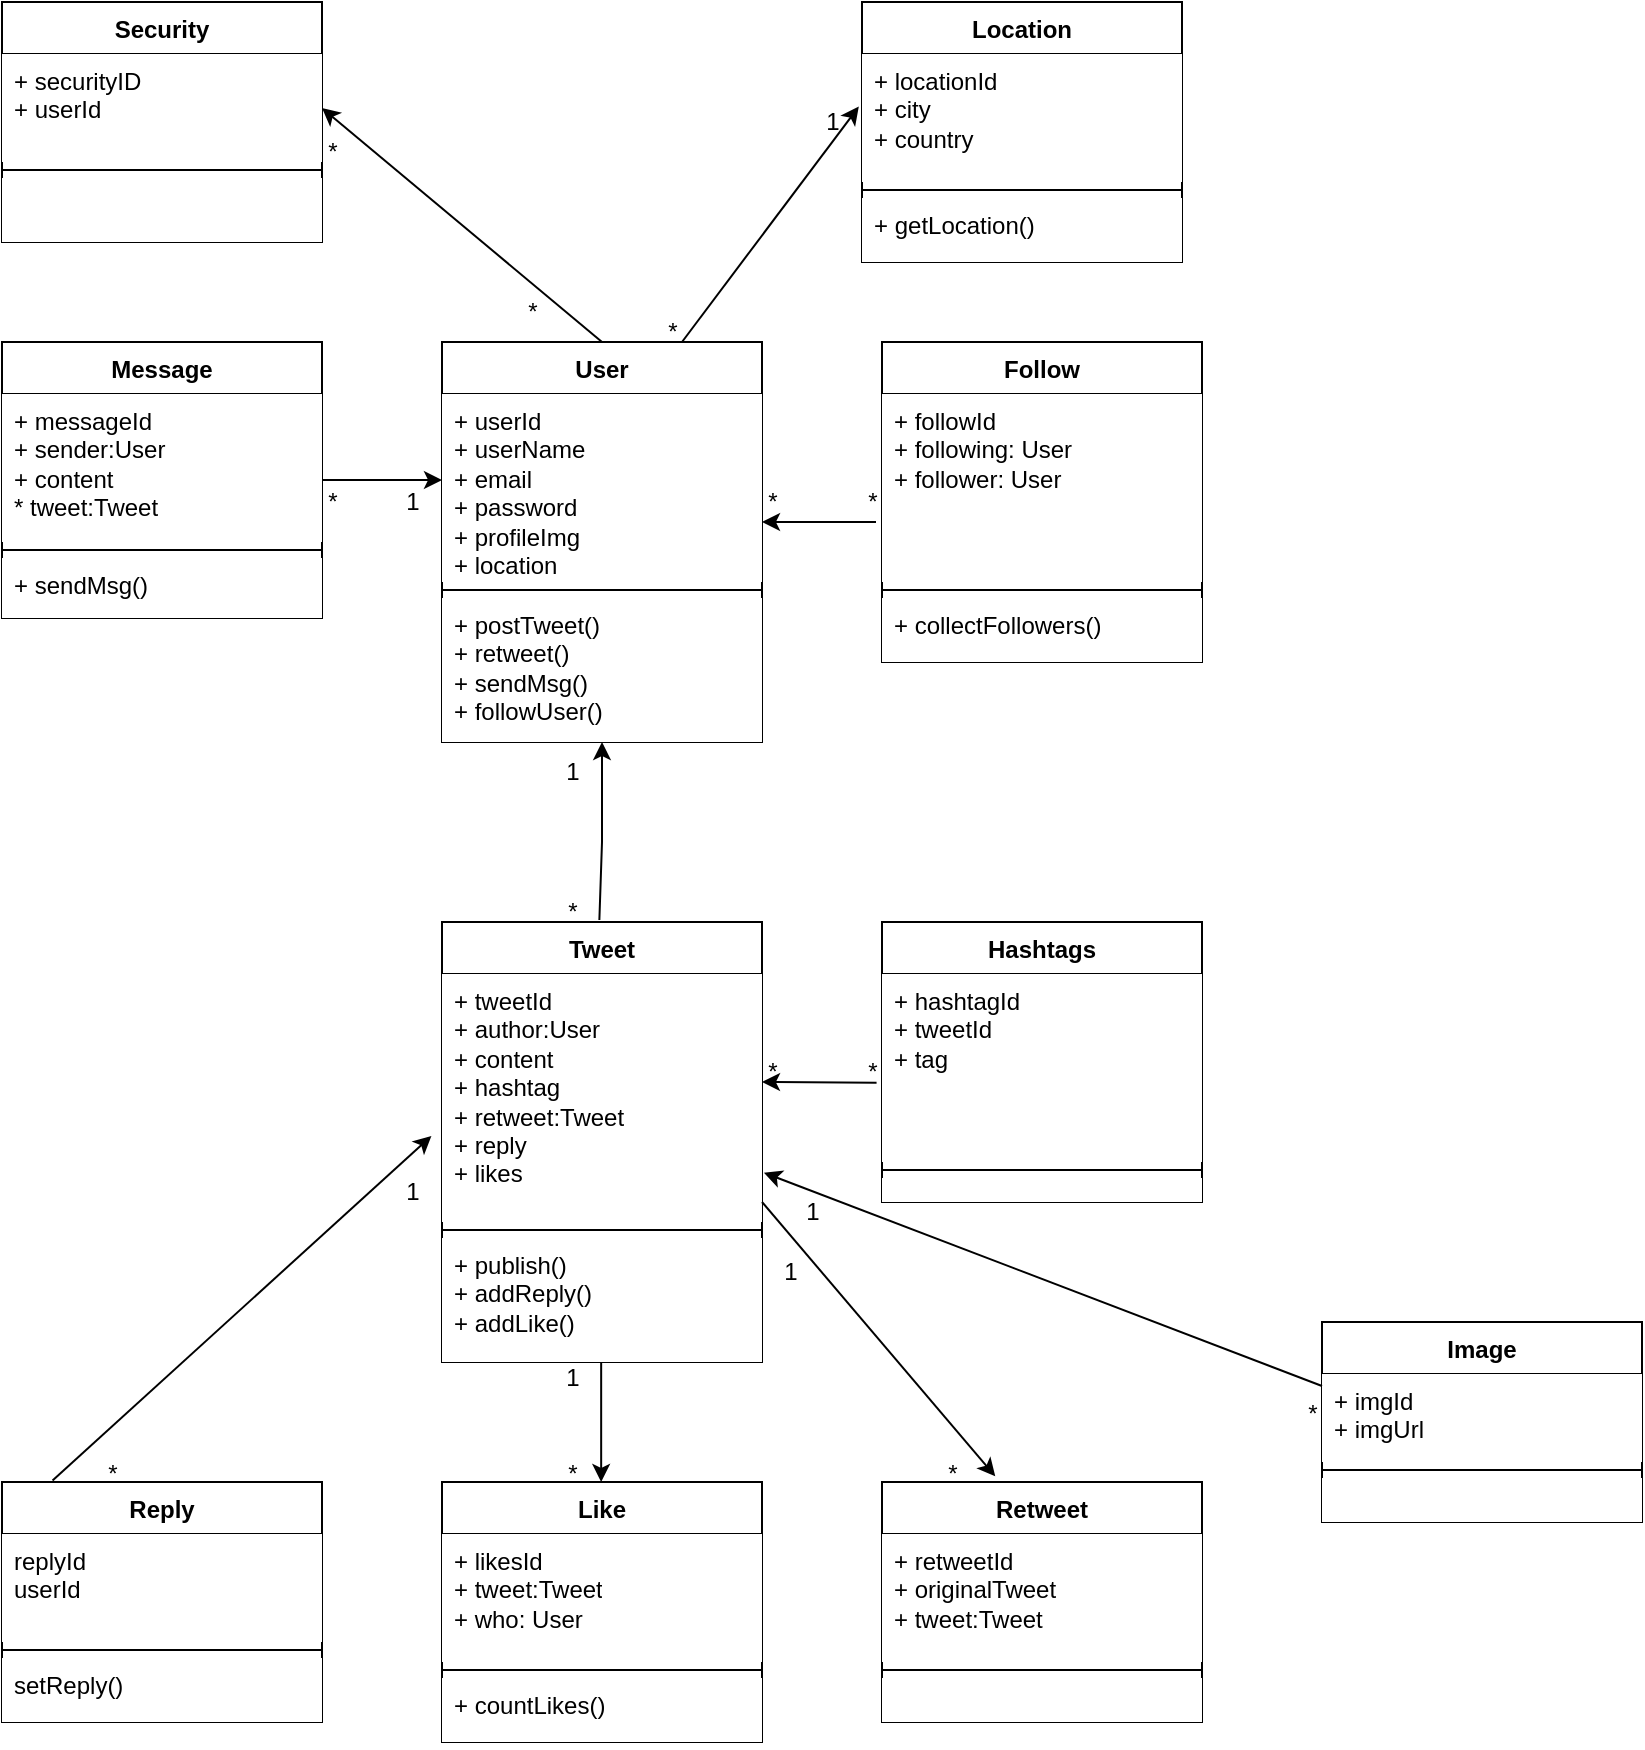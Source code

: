 <mxfile version="21.6.9" type="device">
  <diagram name="Página-1" id="CpNezzXf-jyYTXZbQE9s">
    <mxGraphModel dx="875" dy="1279" grid="1" gridSize="10" guides="1" tooltips="1" connect="1" arrows="1" fold="1" page="1" pageScale="1" pageWidth="1169" pageHeight="827" math="0" shadow="0">
      <root>
        <mxCell id="0" />
        <mxCell id="1" parent="0" />
        <mxCell id="sm-NSPqUbfoMKmUcOOud-12" value="&lt;font style=&quot;vertical-align: inherit;&quot;&gt;&lt;font style=&quot;vertical-align: inherit;&quot;&gt;User&lt;/font&gt;&lt;/font&gt;" style="swimlane;fontStyle=1;align=center;verticalAlign=top;childLayout=stackLayout;horizontal=1;startSize=26;horizontalStack=0;resizeParent=1;resizeParentMax=0;resizeLast=0;collapsible=1;marginBottom=0;whiteSpace=wrap;html=1;" vertex="1" parent="1">
          <mxGeometry x="240" y="-130" width="160" height="200" as="geometry" />
        </mxCell>
        <mxCell id="sm-NSPqUbfoMKmUcOOud-13" value="&lt;font style=&quot;vertical-align: inherit;&quot;&gt;&lt;font style=&quot;vertical-align: inherit;&quot;&gt;&lt;font style=&quot;vertical-align: inherit;&quot;&gt;&lt;font style=&quot;vertical-align: inherit;&quot;&gt;&lt;font style=&quot;vertical-align: inherit;&quot;&gt;&lt;font style=&quot;vertical-align: inherit;&quot;&gt;+ userId&lt;br&gt;+ userName&lt;br&gt;+ email&lt;br&gt;+ password&lt;br&gt;+ profileImg&lt;br&gt;+ location&lt;br&gt;&lt;/font&gt;&lt;/font&gt;&lt;/font&gt;&lt;/font&gt;&lt;/font&gt;&lt;/font&gt;" style="text;strokeColor=none;fillColor=#FFFFFF;align=left;verticalAlign=top;spacingLeft=4;spacingRight=4;overflow=hidden;rotatable=0;points=[[0,0.5],[1,0.5]];portConstraint=eastwest;whiteSpace=wrap;html=1;" vertex="1" parent="sm-NSPqUbfoMKmUcOOud-12">
          <mxGeometry y="26" width="160" height="94" as="geometry" />
        </mxCell>
        <mxCell id="sm-NSPqUbfoMKmUcOOud-14" value="" style="line;strokeWidth=1;fillColor=none;align=left;verticalAlign=middle;spacingTop=-1;spacingLeft=3;spacingRight=3;rotatable=0;labelPosition=right;points=[];portConstraint=eastwest;strokeColor=inherit;" vertex="1" parent="sm-NSPqUbfoMKmUcOOud-12">
          <mxGeometry y="120" width="160" height="8" as="geometry" />
        </mxCell>
        <mxCell id="sm-NSPqUbfoMKmUcOOud-15" value="&lt;font style=&quot;vertical-align: inherit;&quot;&gt;&lt;font style=&quot;vertical-align: inherit;&quot;&gt;+ postTweet()&lt;br&gt;+ retweet()&lt;br&gt;+ sendMsg()&lt;br&gt;+ followUser()&lt;br&gt;&lt;br&gt;&lt;/font&gt;&lt;/font&gt;" style="text;strokeColor=none;fillColor=#FFFFFF;align=left;verticalAlign=top;spacingLeft=4;spacingRight=4;overflow=hidden;rotatable=0;points=[[0,0.5],[1,0.5]];portConstraint=eastwest;whiteSpace=wrap;html=1;" vertex="1" parent="sm-NSPqUbfoMKmUcOOud-12">
          <mxGeometry y="128" width="160" height="72" as="geometry" />
        </mxCell>
        <mxCell id="sm-NSPqUbfoMKmUcOOud-17" value="&lt;font style=&quot;vertical-align: inherit;&quot;&gt;&lt;font style=&quot;vertical-align: inherit;&quot;&gt;Tweet&lt;/font&gt;&lt;/font&gt;" style="swimlane;fontStyle=1;align=center;verticalAlign=top;childLayout=stackLayout;horizontal=1;startSize=26;horizontalStack=0;resizeParent=1;resizeParentMax=0;resizeLast=0;collapsible=1;marginBottom=0;whiteSpace=wrap;html=1;" vertex="1" parent="1">
          <mxGeometry x="240" y="160" width="160" height="220" as="geometry" />
        </mxCell>
        <mxCell id="sm-NSPqUbfoMKmUcOOud-18" value="&lt;font style=&quot;vertical-align: inherit;&quot;&gt;&lt;font style=&quot;vertical-align: inherit;&quot;&gt;&lt;font style=&quot;vertical-align: inherit;&quot;&gt;&lt;font style=&quot;vertical-align: inherit;&quot;&gt;&lt;font style=&quot;vertical-align: inherit;&quot;&gt;&lt;font style=&quot;vertical-align: inherit;&quot;&gt;+ tweetId&lt;br&gt;+ author:User&lt;br&gt;+&amp;nbsp;content&lt;br&gt;+&amp;nbsp;hashtag&lt;br&gt;+&amp;nbsp;retweet:Tweet&lt;br&gt;+&amp;nbsp;reply&lt;br&gt;+&amp;nbsp;likes&lt;br&gt;&lt;/font&gt;&lt;/font&gt;&lt;/font&gt;&lt;/font&gt;&lt;/font&gt;&lt;/font&gt;" style="text;strokeColor=none;fillColor=#FFFFFF;align=left;verticalAlign=top;spacingLeft=4;spacingRight=4;overflow=hidden;rotatable=0;points=[[0,0.5],[1,0.5]];portConstraint=eastwest;whiteSpace=wrap;html=1;" vertex="1" parent="sm-NSPqUbfoMKmUcOOud-17">
          <mxGeometry y="26" width="160" height="124" as="geometry" />
        </mxCell>
        <mxCell id="sm-NSPqUbfoMKmUcOOud-19" value="" style="line;strokeWidth=1;fillColor=#FFFFFF;align=left;verticalAlign=middle;spacingTop=-1;spacingLeft=3;spacingRight=3;rotatable=0;labelPosition=right;points=[];portConstraint=eastwest;strokeColor=inherit;" vertex="1" parent="sm-NSPqUbfoMKmUcOOud-17">
          <mxGeometry y="150" width="160" height="8" as="geometry" />
        </mxCell>
        <mxCell id="sm-NSPqUbfoMKmUcOOud-20" value="&lt;font style=&quot;vertical-align: inherit;&quot;&gt;&lt;font style=&quot;vertical-align: inherit;&quot;&gt;+ publish()&amp;nbsp;&lt;br&gt;+&amp;nbsp;addReply()&lt;br&gt;+&amp;nbsp;addLike()&lt;br&gt;&lt;br&gt;&lt;/font&gt;&lt;/font&gt;" style="text;strokeColor=none;fillColor=#FFFFFF;align=left;verticalAlign=top;spacingLeft=4;spacingRight=4;overflow=hidden;rotatable=0;points=[[0,0.5],[1,0.5]];portConstraint=eastwest;whiteSpace=wrap;html=1;" vertex="1" parent="sm-NSPqUbfoMKmUcOOud-17">
          <mxGeometry y="158" width="160" height="62" as="geometry" />
        </mxCell>
        <mxCell id="sm-NSPqUbfoMKmUcOOud-21" value="&lt;font style=&quot;vertical-align: inherit;&quot;&gt;&lt;font style=&quot;vertical-align: inherit;&quot;&gt;Retweet&lt;/font&gt;&lt;/font&gt;" style="swimlane;fontStyle=1;align=center;verticalAlign=top;childLayout=stackLayout;horizontal=1;startSize=26;horizontalStack=0;resizeParent=1;resizeParentMax=0;resizeLast=0;collapsible=1;marginBottom=0;whiteSpace=wrap;html=1;" vertex="1" parent="1">
          <mxGeometry x="460" y="440" width="160" height="120" as="geometry" />
        </mxCell>
        <mxCell id="sm-NSPqUbfoMKmUcOOud-22" value="&lt;font style=&quot;vertical-align: inherit;&quot;&gt;&lt;font style=&quot;vertical-align: inherit;&quot;&gt;&lt;font style=&quot;vertical-align: inherit;&quot;&gt;&lt;font style=&quot;vertical-align: inherit;&quot;&gt;&lt;font style=&quot;vertical-align: inherit;&quot;&gt;&lt;font style=&quot;vertical-align: inherit;&quot;&gt;+ retweetId&lt;br&gt;+ originalTweet&lt;br&gt;+ tweet:Tweet&lt;br&gt;&lt;/font&gt;&lt;/font&gt;&lt;/font&gt;&lt;/font&gt;&lt;/font&gt;&lt;/font&gt;" style="text;strokeColor=none;fillColor=#FFFFFF;align=left;verticalAlign=top;spacingLeft=4;spacingRight=4;overflow=hidden;rotatable=0;points=[[0,0.5],[1,0.5]];portConstraint=eastwest;whiteSpace=wrap;html=1;" vertex="1" parent="sm-NSPqUbfoMKmUcOOud-21">
          <mxGeometry y="26" width="160" height="64" as="geometry" />
        </mxCell>
        <mxCell id="sm-NSPqUbfoMKmUcOOud-23" value="" style="line;strokeWidth=1;fillColor=none;align=left;verticalAlign=middle;spacingTop=-1;spacingLeft=3;spacingRight=3;rotatable=0;labelPosition=right;points=[];portConstraint=eastwest;strokeColor=inherit;" vertex="1" parent="sm-NSPqUbfoMKmUcOOud-21">
          <mxGeometry y="90" width="160" height="8" as="geometry" />
        </mxCell>
        <mxCell id="sm-NSPqUbfoMKmUcOOud-24" value="&lt;font style=&quot;vertical-align: inherit;&quot;&gt;&lt;font style=&quot;vertical-align: inherit;&quot;&gt;&lt;br&gt;&lt;/font&gt;&lt;/font&gt;" style="text;strokeColor=none;fillColor=#FFFFFF;align=left;verticalAlign=top;spacingLeft=4;spacingRight=4;overflow=hidden;rotatable=0;points=[[0,0.5],[1,0.5]];portConstraint=eastwest;whiteSpace=wrap;html=1;" vertex="1" parent="sm-NSPqUbfoMKmUcOOud-21">
          <mxGeometry y="98" width="160" height="22" as="geometry" />
        </mxCell>
        <mxCell id="sm-NSPqUbfoMKmUcOOud-34" value="Security" style="swimlane;fontStyle=1;align=center;verticalAlign=top;childLayout=stackLayout;horizontal=1;startSize=26;horizontalStack=0;resizeParent=1;resizeParentMax=0;resizeLast=0;collapsible=1;marginBottom=0;whiteSpace=wrap;html=1;" vertex="1" parent="1">
          <mxGeometry x="20" y="-300" width="160" height="120" as="geometry" />
        </mxCell>
        <mxCell id="sm-NSPqUbfoMKmUcOOud-35" value="&lt;font style=&quot;vertical-align: inherit;&quot;&gt;&lt;font style=&quot;vertical-align: inherit;&quot;&gt;&lt;font style=&quot;vertical-align: inherit;&quot;&gt;&lt;font style=&quot;vertical-align: inherit;&quot;&gt;&lt;font style=&quot;vertical-align: inherit;&quot;&gt;&lt;font style=&quot;vertical-align: inherit;&quot;&gt;+ securityID&lt;br&gt;+ userId&lt;br&gt;&lt;br&gt;&lt;/font&gt;&lt;/font&gt;&lt;/font&gt;&lt;/font&gt;&lt;/font&gt;&lt;/font&gt;" style="text;strokeColor=none;fillColor=#FFFFFF;align=left;verticalAlign=top;spacingLeft=4;spacingRight=4;overflow=hidden;rotatable=0;points=[[0,0.5],[1,0.5]];portConstraint=eastwest;whiteSpace=wrap;html=1;" vertex="1" parent="sm-NSPqUbfoMKmUcOOud-34">
          <mxGeometry y="26" width="160" height="54" as="geometry" />
        </mxCell>
        <mxCell id="sm-NSPqUbfoMKmUcOOud-36" value="" style="line;strokeWidth=1;fillColor=none;align=left;verticalAlign=middle;spacingTop=-1;spacingLeft=3;spacingRight=3;rotatable=0;labelPosition=right;points=[];portConstraint=eastwest;strokeColor=inherit;" vertex="1" parent="sm-NSPqUbfoMKmUcOOud-34">
          <mxGeometry y="80" width="160" height="8" as="geometry" />
        </mxCell>
        <mxCell id="sm-NSPqUbfoMKmUcOOud-37" value="&lt;font style=&quot;vertical-align: inherit;&quot;&gt;&lt;font style=&quot;vertical-align: inherit;&quot;&gt;&lt;br&gt;&lt;/font&gt;&lt;/font&gt;" style="text;strokeColor=none;fillColor=#FFFFFF;align=left;verticalAlign=top;spacingLeft=4;spacingRight=4;overflow=hidden;rotatable=0;points=[[0,0.5],[1,0.5]];portConstraint=eastwest;whiteSpace=wrap;html=1;" vertex="1" parent="sm-NSPqUbfoMKmUcOOud-34">
          <mxGeometry y="88" width="160" height="32" as="geometry" />
        </mxCell>
        <mxCell id="sm-NSPqUbfoMKmUcOOud-38" value="Message" style="swimlane;fontStyle=1;align=center;verticalAlign=top;childLayout=stackLayout;horizontal=1;startSize=26;horizontalStack=0;resizeParent=1;resizeParentMax=0;resizeLast=0;collapsible=1;marginBottom=0;whiteSpace=wrap;html=1;" vertex="1" parent="1">
          <mxGeometry x="20" y="-130" width="160" height="138" as="geometry" />
        </mxCell>
        <mxCell id="sm-NSPqUbfoMKmUcOOud-39" value="&lt;font style=&quot;vertical-align: inherit;&quot;&gt;&lt;font style=&quot;vertical-align: inherit;&quot;&gt;&lt;font style=&quot;vertical-align: inherit;&quot;&gt;&lt;font style=&quot;vertical-align: inherit;&quot;&gt;&lt;font style=&quot;vertical-align: inherit;&quot;&gt;&lt;font style=&quot;vertical-align: inherit;&quot;&gt;+ messageId&lt;br&gt;+ sender:User&lt;br&gt;+ content&lt;br&gt;* tweet:Tweet&lt;br&gt;&lt;/font&gt;&lt;/font&gt;&lt;/font&gt;&lt;/font&gt;&lt;/font&gt;&lt;/font&gt;" style="text;strokeColor=none;fillColor=#FFFFFF;align=left;verticalAlign=top;spacingLeft=4;spacingRight=4;overflow=hidden;rotatable=0;points=[[0,0.5],[1,0.5]];portConstraint=eastwest;whiteSpace=wrap;html=1;" vertex="1" parent="sm-NSPqUbfoMKmUcOOud-38">
          <mxGeometry y="26" width="160" height="74" as="geometry" />
        </mxCell>
        <mxCell id="sm-NSPqUbfoMKmUcOOud-40" value="" style="line;strokeWidth=1;fillColor=none;align=left;verticalAlign=middle;spacingTop=-1;spacingLeft=3;spacingRight=3;rotatable=0;labelPosition=right;points=[];portConstraint=eastwest;strokeColor=inherit;" vertex="1" parent="sm-NSPqUbfoMKmUcOOud-38">
          <mxGeometry y="100" width="160" height="8" as="geometry" />
        </mxCell>
        <mxCell id="sm-NSPqUbfoMKmUcOOud-41" value="&lt;font style=&quot;vertical-align: inherit;&quot;&gt;&lt;font style=&quot;vertical-align: inherit;&quot;&gt;+ sendMsg()&lt;br&gt;&lt;/font&gt;&lt;/font&gt;" style="text;strokeColor=none;fillColor=#FFFFFF;align=left;verticalAlign=top;spacingLeft=4;spacingRight=4;overflow=hidden;rotatable=0;points=[[0,0.5],[1,0.5]];portConstraint=eastwest;whiteSpace=wrap;html=1;" vertex="1" parent="sm-NSPqUbfoMKmUcOOud-38">
          <mxGeometry y="108" width="160" height="30" as="geometry" />
        </mxCell>
        <mxCell id="sm-NSPqUbfoMKmUcOOud-42" value="Hashtags" style="swimlane;fontStyle=1;align=center;verticalAlign=top;childLayout=stackLayout;horizontal=1;startSize=26;horizontalStack=0;resizeParent=1;resizeParentMax=0;resizeLast=0;collapsible=1;marginBottom=0;whiteSpace=wrap;html=1;" vertex="1" parent="1">
          <mxGeometry x="460" y="160" width="160" height="140" as="geometry" />
        </mxCell>
        <mxCell id="sm-NSPqUbfoMKmUcOOud-43" value="&lt;font style=&quot;vertical-align: inherit;&quot;&gt;&lt;font style=&quot;vertical-align: inherit;&quot;&gt;&lt;font style=&quot;vertical-align: inherit;&quot;&gt;&lt;font style=&quot;vertical-align: inherit;&quot;&gt;&lt;font style=&quot;vertical-align: inherit;&quot;&gt;&lt;font style=&quot;vertical-align: inherit;&quot;&gt;+ hashtagId&lt;br&gt;+ tweetId&lt;br&gt;+ tag&amp;nbsp;&lt;br&gt;&lt;/font&gt;&lt;/font&gt;&lt;/font&gt;&lt;/font&gt;&lt;/font&gt;&lt;/font&gt;" style="text;strokeColor=none;fillColor=#FFFFFF;align=left;verticalAlign=top;spacingLeft=4;spacingRight=4;overflow=hidden;rotatable=0;points=[[0,0.5],[1,0.5]];portConstraint=eastwest;whiteSpace=wrap;html=1;" vertex="1" parent="sm-NSPqUbfoMKmUcOOud-42">
          <mxGeometry y="26" width="160" height="94" as="geometry" />
        </mxCell>
        <mxCell id="sm-NSPqUbfoMKmUcOOud-44" value="" style="line;strokeWidth=1;fillColor=none;align=left;verticalAlign=middle;spacingTop=-1;spacingLeft=3;spacingRight=3;rotatable=0;labelPosition=right;points=[];portConstraint=eastwest;strokeColor=inherit;" vertex="1" parent="sm-NSPqUbfoMKmUcOOud-42">
          <mxGeometry y="120" width="160" height="8" as="geometry" />
        </mxCell>
        <mxCell id="sm-NSPqUbfoMKmUcOOud-45" value="&lt;font style=&quot;vertical-align: inherit;&quot;&gt;&lt;font style=&quot;vertical-align: inherit;&quot;&gt;&lt;br&gt;&lt;/font&gt;&lt;/font&gt;" style="text;strokeColor=none;fillColor=#FFFFFF;align=left;verticalAlign=top;spacingLeft=4;spacingRight=4;overflow=hidden;rotatable=0;points=[[0,0.5],[1,0.5]];portConstraint=eastwest;whiteSpace=wrap;html=1;" vertex="1" parent="sm-NSPqUbfoMKmUcOOud-42">
          <mxGeometry y="128" width="160" height="12" as="geometry" />
        </mxCell>
        <mxCell id="sm-NSPqUbfoMKmUcOOud-46" value="Reply" style="swimlane;fontStyle=1;align=center;verticalAlign=top;childLayout=stackLayout;horizontal=1;startSize=26;horizontalStack=0;resizeParent=1;resizeParentMax=0;resizeLast=0;collapsible=1;marginBottom=0;whiteSpace=wrap;html=1;" vertex="1" parent="1">
          <mxGeometry x="20" y="440" width="160" height="120" as="geometry" />
        </mxCell>
        <mxCell id="sm-NSPqUbfoMKmUcOOud-47" value="&lt;font style=&quot;vertical-align: inherit;&quot;&gt;&lt;font style=&quot;vertical-align: inherit;&quot;&gt;&lt;font style=&quot;vertical-align: inherit;&quot;&gt;&lt;font style=&quot;vertical-align: inherit;&quot;&gt;&lt;font style=&quot;vertical-align: inherit;&quot;&gt;&lt;font style=&quot;vertical-align: inherit;&quot;&gt;replyId&lt;br&gt;userId&lt;br&gt;&lt;br&gt;&lt;/font&gt;&lt;/font&gt;&lt;/font&gt;&lt;/font&gt;&lt;/font&gt;&lt;/font&gt;" style="text;strokeColor=none;fillColor=#FFFFFF;align=left;verticalAlign=top;spacingLeft=4;spacingRight=4;overflow=hidden;rotatable=0;points=[[0,0.5],[1,0.5]];portConstraint=eastwest;whiteSpace=wrap;html=1;" vertex="1" parent="sm-NSPqUbfoMKmUcOOud-46">
          <mxGeometry y="26" width="160" height="54" as="geometry" />
        </mxCell>
        <mxCell id="sm-NSPqUbfoMKmUcOOud-48" value="" style="line;strokeWidth=1;fillColor=none;align=left;verticalAlign=middle;spacingTop=-1;spacingLeft=3;spacingRight=3;rotatable=0;labelPosition=right;points=[];portConstraint=eastwest;strokeColor=inherit;" vertex="1" parent="sm-NSPqUbfoMKmUcOOud-46">
          <mxGeometry y="80" width="160" height="8" as="geometry" />
        </mxCell>
        <mxCell id="sm-NSPqUbfoMKmUcOOud-49" value="&lt;font style=&quot;vertical-align: inherit;&quot;&gt;&lt;font style=&quot;vertical-align: inherit;&quot;&gt;setReply()&amp;nbsp;&lt;br&gt;&lt;/font&gt;&lt;/font&gt;" style="text;strokeColor=none;fillColor=#FFFFFF;align=left;verticalAlign=top;spacingLeft=4;spacingRight=4;overflow=hidden;rotatable=0;points=[[0,0.5],[1,0.5]];portConstraint=eastwest;whiteSpace=wrap;html=1;" vertex="1" parent="sm-NSPqUbfoMKmUcOOud-46">
          <mxGeometry y="88" width="160" height="32" as="geometry" />
        </mxCell>
        <mxCell id="sm-NSPqUbfoMKmUcOOud-50" value="Like" style="swimlane;fontStyle=1;align=center;verticalAlign=top;childLayout=stackLayout;horizontal=1;startSize=26;horizontalStack=0;resizeParent=1;resizeParentMax=0;resizeLast=0;collapsible=1;marginBottom=0;whiteSpace=wrap;html=1;" vertex="1" parent="1">
          <mxGeometry x="240" y="440" width="160" height="130" as="geometry" />
        </mxCell>
        <mxCell id="sm-NSPqUbfoMKmUcOOud-51" value="&lt;font style=&quot;vertical-align: inherit;&quot;&gt;&lt;font style=&quot;vertical-align: inherit;&quot;&gt;&lt;font style=&quot;vertical-align: inherit;&quot;&gt;&lt;font style=&quot;vertical-align: inherit;&quot;&gt;&lt;font style=&quot;vertical-align: inherit;&quot;&gt;&lt;font style=&quot;vertical-align: inherit;&quot;&gt;+ likesId&lt;br&gt;+ tweet:Tweet&lt;br&gt;+ who: User&lt;br&gt;&lt;br&gt;&lt;/font&gt;&lt;/font&gt;&lt;/font&gt;&lt;/font&gt;&lt;/font&gt;&lt;/font&gt;" style="text;strokeColor=none;fillColor=#FFFFFF;align=left;verticalAlign=top;spacingLeft=4;spacingRight=4;overflow=hidden;rotatable=0;points=[[0,0.5],[1,0.5]];portConstraint=eastwest;whiteSpace=wrap;html=1;" vertex="1" parent="sm-NSPqUbfoMKmUcOOud-50">
          <mxGeometry y="26" width="160" height="64" as="geometry" />
        </mxCell>
        <mxCell id="sm-NSPqUbfoMKmUcOOud-52" value="" style="line;strokeWidth=1;fillColor=none;align=left;verticalAlign=middle;spacingTop=-1;spacingLeft=3;spacingRight=3;rotatable=0;labelPosition=right;points=[];portConstraint=eastwest;strokeColor=inherit;" vertex="1" parent="sm-NSPqUbfoMKmUcOOud-50">
          <mxGeometry y="90" width="160" height="8" as="geometry" />
        </mxCell>
        <mxCell id="sm-NSPqUbfoMKmUcOOud-53" value="&lt;font style=&quot;vertical-align: inherit;&quot;&gt;&lt;font style=&quot;vertical-align: inherit;&quot;&gt;+ countLikes()&lt;br&gt;&lt;/font&gt;&lt;/font&gt;" style="text;strokeColor=none;fillColor=#FFFFFF;align=left;verticalAlign=top;spacingLeft=4;spacingRight=4;overflow=hidden;rotatable=0;points=[[0,0.5],[1,0.5]];portConstraint=eastwest;whiteSpace=wrap;html=1;" vertex="1" parent="sm-NSPqUbfoMKmUcOOud-50">
          <mxGeometry y="98" width="160" height="32" as="geometry" />
        </mxCell>
        <mxCell id="sm-NSPqUbfoMKmUcOOud-54" value="Location" style="swimlane;fontStyle=1;align=center;verticalAlign=top;childLayout=stackLayout;horizontal=1;startSize=26;horizontalStack=0;resizeParent=1;resizeParentMax=0;resizeLast=0;collapsible=1;marginBottom=0;whiteSpace=wrap;html=1;" vertex="1" parent="1">
          <mxGeometry x="450" y="-300" width="160" height="130" as="geometry" />
        </mxCell>
        <mxCell id="sm-NSPqUbfoMKmUcOOud-55" value="&lt;font style=&quot;vertical-align: inherit;&quot;&gt;&lt;font style=&quot;vertical-align: inherit;&quot;&gt;&lt;font style=&quot;vertical-align: inherit;&quot;&gt;&lt;font style=&quot;vertical-align: inherit;&quot;&gt;&lt;font style=&quot;vertical-align: inherit;&quot;&gt;&lt;font style=&quot;vertical-align: inherit;&quot;&gt;+ locationId&lt;br&gt;+ city&lt;br&gt;+ country&lt;br&gt;&lt;/font&gt;&lt;/font&gt;&lt;/font&gt;&lt;/font&gt;&lt;/font&gt;&lt;/font&gt;" style="text;strokeColor=none;fillColor=#FFFFFF;align=left;verticalAlign=top;spacingLeft=4;spacingRight=4;overflow=hidden;rotatable=0;points=[[0,0.5],[1,0.5]];portConstraint=eastwest;whiteSpace=wrap;html=1;" vertex="1" parent="sm-NSPqUbfoMKmUcOOud-54">
          <mxGeometry y="26" width="160" height="64" as="geometry" />
        </mxCell>
        <mxCell id="sm-NSPqUbfoMKmUcOOud-56" value="" style="line;strokeWidth=1;fillColor=none;align=left;verticalAlign=middle;spacingTop=-1;spacingLeft=3;spacingRight=3;rotatable=0;labelPosition=right;points=[];portConstraint=eastwest;strokeColor=inherit;" vertex="1" parent="sm-NSPqUbfoMKmUcOOud-54">
          <mxGeometry y="90" width="160" height="8" as="geometry" />
        </mxCell>
        <mxCell id="sm-NSPqUbfoMKmUcOOud-57" value="&lt;font style=&quot;vertical-align: inherit;&quot;&gt;&lt;font style=&quot;vertical-align: inherit;&quot;&gt;+ getLocation()&lt;br&gt;&lt;/font&gt;&lt;/font&gt;" style="text;strokeColor=none;fillColor=#FFFFFF;align=left;verticalAlign=top;spacingLeft=4;spacingRight=4;overflow=hidden;rotatable=0;points=[[0,0.5],[1,0.5]];portConstraint=eastwest;whiteSpace=wrap;html=1;" vertex="1" parent="sm-NSPqUbfoMKmUcOOud-54">
          <mxGeometry y="98" width="160" height="32" as="geometry" />
        </mxCell>
        <mxCell id="sm-NSPqUbfoMKmUcOOud-58" value="Image" style="swimlane;fontStyle=1;align=center;verticalAlign=top;childLayout=stackLayout;horizontal=1;startSize=26;horizontalStack=0;resizeParent=1;resizeParentMax=0;resizeLast=0;collapsible=1;marginBottom=0;whiteSpace=wrap;html=1;" vertex="1" parent="1">
          <mxGeometry x="680" y="360" width="160" height="100" as="geometry" />
        </mxCell>
        <mxCell id="sm-NSPqUbfoMKmUcOOud-59" value="&lt;font style=&quot;vertical-align: inherit;&quot;&gt;&lt;font style=&quot;vertical-align: inherit;&quot;&gt;&lt;font style=&quot;vertical-align: inherit;&quot;&gt;&lt;font style=&quot;vertical-align: inherit;&quot;&gt;&lt;font style=&quot;vertical-align: inherit;&quot;&gt;&lt;font style=&quot;vertical-align: inherit;&quot;&gt;+ imgId&lt;br&gt;+ imgUrl&lt;br&gt;&lt;br&gt;&lt;/font&gt;&lt;/font&gt;&lt;/font&gt;&lt;/font&gt;&lt;/font&gt;&lt;/font&gt;" style="text;strokeColor=none;fillColor=#FFFFFF;align=left;verticalAlign=top;spacingLeft=4;spacingRight=4;overflow=hidden;rotatable=0;points=[[0,0.5],[1,0.5]];portConstraint=eastwest;whiteSpace=wrap;html=1;" vertex="1" parent="sm-NSPqUbfoMKmUcOOud-58">
          <mxGeometry y="26" width="160" height="44" as="geometry" />
        </mxCell>
        <mxCell id="sm-NSPqUbfoMKmUcOOud-60" value="" style="line;strokeWidth=1;fillColor=none;align=left;verticalAlign=middle;spacingTop=-1;spacingLeft=3;spacingRight=3;rotatable=0;labelPosition=right;points=[];portConstraint=eastwest;strokeColor=inherit;" vertex="1" parent="sm-NSPqUbfoMKmUcOOud-58">
          <mxGeometry y="70" width="160" height="8" as="geometry" />
        </mxCell>
        <mxCell id="sm-NSPqUbfoMKmUcOOud-61" value="&lt;font style=&quot;vertical-align: inherit;&quot;&gt;&lt;font style=&quot;vertical-align: inherit;&quot;&gt;&lt;br&gt;&lt;/font&gt;&lt;/font&gt;" style="text;strokeColor=none;fillColor=#FFFFFF;align=left;verticalAlign=top;spacingLeft=4;spacingRight=4;overflow=hidden;rotatable=0;points=[[0,0.5],[1,0.5]];portConstraint=eastwest;whiteSpace=wrap;html=1;" vertex="1" parent="sm-NSPqUbfoMKmUcOOud-58">
          <mxGeometry y="78" width="160" height="22" as="geometry" />
        </mxCell>
        <mxCell id="sm-NSPqUbfoMKmUcOOud-67" value="" style="endArrow=classic;html=1;rounded=0;" edge="1" parent="1">
          <mxGeometry width="50" height="50" relative="1" as="geometry">
            <mxPoint x="319.58" y="380" as="sourcePoint" />
            <mxPoint x="319.58" y="440" as="targetPoint" />
          </mxGeometry>
        </mxCell>
        <mxCell id="sm-NSPqUbfoMKmUcOOud-68" value="1" style="text;html=1;align=center;verticalAlign=middle;resizable=0;points=[];autosize=1;strokeColor=none;fillColor=none;" vertex="1" parent="1">
          <mxGeometry x="290" y="373" width="30" height="30" as="geometry" />
        </mxCell>
        <mxCell id="sm-NSPqUbfoMKmUcOOud-70" value="*" style="text;html=1;align=center;verticalAlign=middle;resizable=0;points=[];autosize=1;strokeColor=none;fillColor=none;" vertex="1" parent="1">
          <mxGeometry x="290" y="421" width="30" height="30" as="geometry" />
        </mxCell>
        <mxCell id="sm-NSPqUbfoMKmUcOOud-71" value="" style="endArrow=classic;html=1;rounded=0;exitX=0.956;exitY=0.633;exitDx=0;exitDy=0;exitPerimeter=0;" edge="1" parent="1" source="sm-NSPqUbfoMKmUcOOud-73">
          <mxGeometry width="50" height="50" relative="1" as="geometry">
            <mxPoint x="319.34" y="150.34" as="sourcePoint" />
            <mxPoint x="320" y="70" as="targetPoint" />
            <Array as="points">
              <mxPoint x="320" y="120" />
            </Array>
          </mxGeometry>
        </mxCell>
        <mxCell id="sm-NSPqUbfoMKmUcOOud-73" value="*" style="text;html=1;align=center;verticalAlign=middle;resizable=0;points=[];autosize=1;strokeColor=none;fillColor=none;" vertex="1" parent="1">
          <mxGeometry x="290" y="140" width="30" height="30" as="geometry" />
        </mxCell>
        <mxCell id="sm-NSPqUbfoMKmUcOOud-74" value="1" style="text;html=1;align=center;verticalAlign=middle;resizable=0;points=[];autosize=1;strokeColor=none;fillColor=none;" vertex="1" parent="1">
          <mxGeometry x="290" y="70" width="30" height="30" as="geometry" />
        </mxCell>
        <mxCell id="sm-NSPqUbfoMKmUcOOud-76" value="*" style="text;html=1;align=center;verticalAlign=middle;resizable=0;points=[];autosize=1;strokeColor=none;fillColor=none;" vertex="1" parent="1">
          <mxGeometry x="170" y="-65" width="30" height="30" as="geometry" />
        </mxCell>
        <mxCell id="sm-NSPqUbfoMKmUcOOud-78" value="" style="endArrow=classic;html=1;rounded=0;exitX=1;exitY=0.5;exitDx=0;exitDy=0;" edge="1" parent="1" source="sm-NSPqUbfoMKmUcOOud-38">
          <mxGeometry width="50" height="50" relative="1" as="geometry">
            <mxPoint x="182.08" y="-0.46" as="sourcePoint" />
            <mxPoint x="240" y="-61" as="targetPoint" />
          </mxGeometry>
        </mxCell>
        <mxCell id="sm-NSPqUbfoMKmUcOOud-79" value="1" style="text;html=1;align=center;verticalAlign=middle;resizable=0;points=[];autosize=1;strokeColor=none;fillColor=none;" vertex="1" parent="1">
          <mxGeometry x="210" y="-65" width="30" height="30" as="geometry" />
        </mxCell>
        <mxCell id="sm-NSPqUbfoMKmUcOOud-89" value="" style="endArrow=classic;html=1;rounded=0;exitX=-0.017;exitY=0.578;exitDx=0;exitDy=0;exitPerimeter=0;" edge="1" parent="1" source="sm-NSPqUbfoMKmUcOOud-43">
          <mxGeometry width="50" height="50" relative="1" as="geometry">
            <mxPoint x="450" y="240" as="sourcePoint" />
            <mxPoint x="400" y="240" as="targetPoint" />
          </mxGeometry>
        </mxCell>
        <mxCell id="sm-NSPqUbfoMKmUcOOud-91" value="*" style="text;html=1;align=center;verticalAlign=middle;resizable=0;points=[];autosize=1;strokeColor=none;fillColor=none;" vertex="1" parent="1">
          <mxGeometry x="440" y="220" width="30" height="30" as="geometry" />
        </mxCell>
        <mxCell id="sm-NSPqUbfoMKmUcOOud-92" value="*" style="text;html=1;align=center;verticalAlign=middle;resizable=0;points=[];autosize=1;strokeColor=none;fillColor=none;" vertex="1" parent="1">
          <mxGeometry x="390" y="220" width="30" height="30" as="geometry" />
        </mxCell>
        <mxCell id="sm-NSPqUbfoMKmUcOOud-93" value="" style="endArrow=classic;html=1;rounded=0;entryX=0.354;entryY=-0.024;entryDx=0;entryDy=0;entryPerimeter=0;" edge="1" parent="1" target="sm-NSPqUbfoMKmUcOOud-21">
          <mxGeometry width="50" height="50" relative="1" as="geometry">
            <mxPoint x="400" y="300" as="sourcePoint" />
            <mxPoint x="414" y="380" as="targetPoint" />
          </mxGeometry>
        </mxCell>
        <mxCell id="sm-NSPqUbfoMKmUcOOud-95" value="1" style="text;html=1;align=center;verticalAlign=middle;resizable=0;points=[];autosize=1;strokeColor=none;fillColor=none;" vertex="1" parent="1">
          <mxGeometry x="399" y="320" width="30" height="30" as="geometry" />
        </mxCell>
        <mxCell id="sm-NSPqUbfoMKmUcOOud-97" value="*" style="text;html=1;align=center;verticalAlign=middle;resizable=0;points=[];autosize=1;strokeColor=none;fillColor=none;" vertex="1" parent="1">
          <mxGeometry x="480" y="421" width="30" height="30" as="geometry" />
        </mxCell>
        <mxCell id="sm-NSPqUbfoMKmUcOOud-98" value="" style="endArrow=classic;html=1;rounded=0;exitX=0.158;exitY=-0.006;exitDx=0;exitDy=0;exitPerimeter=0;entryX=-0.033;entryY=0.653;entryDx=0;entryDy=0;entryPerimeter=0;" edge="1" parent="1" source="sm-NSPqUbfoMKmUcOOud-46" target="sm-NSPqUbfoMKmUcOOud-18">
          <mxGeometry width="50" height="50" relative="1" as="geometry">
            <mxPoint x="93" y="285" as="sourcePoint" />
            <mxPoint x="130" y="430" as="targetPoint" />
          </mxGeometry>
        </mxCell>
        <mxCell id="sm-NSPqUbfoMKmUcOOud-99" value="*" style="text;html=1;align=center;verticalAlign=middle;resizable=0;points=[];autosize=1;strokeColor=none;fillColor=none;" vertex="1" parent="1">
          <mxGeometry x="60" y="421" width="30" height="30" as="geometry" />
        </mxCell>
        <mxCell id="sm-NSPqUbfoMKmUcOOud-100" value="1" style="text;html=1;align=center;verticalAlign=middle;resizable=0;points=[];autosize=1;strokeColor=none;fillColor=none;" vertex="1" parent="1">
          <mxGeometry x="210" y="280" width="30" height="30" as="geometry" />
        </mxCell>
        <mxCell id="sm-NSPqUbfoMKmUcOOud-101" value="Follow" style="swimlane;fontStyle=1;align=center;verticalAlign=top;childLayout=stackLayout;horizontal=1;startSize=26;horizontalStack=0;resizeParent=1;resizeParentMax=0;resizeLast=0;collapsible=1;marginBottom=0;whiteSpace=wrap;html=1;" vertex="1" parent="1">
          <mxGeometry x="460" y="-130" width="160" height="160" as="geometry" />
        </mxCell>
        <mxCell id="sm-NSPqUbfoMKmUcOOud-102" value="&lt;font style=&quot;vertical-align: inherit;&quot;&gt;&lt;font style=&quot;vertical-align: inherit;&quot;&gt;&lt;font style=&quot;vertical-align: inherit;&quot;&gt;&lt;font style=&quot;vertical-align: inherit;&quot;&gt;&lt;font style=&quot;vertical-align: inherit;&quot;&gt;&lt;font style=&quot;vertical-align: inherit;&quot;&gt;+ followId&lt;br&gt;+ following: User&lt;br&gt;+ follower: User&lt;br&gt;&lt;/font&gt;&lt;/font&gt;&lt;/font&gt;&lt;/font&gt;&lt;/font&gt;&lt;/font&gt;" style="text;strokeColor=none;fillColor=#FFFFFF;align=left;verticalAlign=top;spacingLeft=4;spacingRight=4;overflow=hidden;rotatable=0;points=[[0,0.5],[1,0.5]];portConstraint=eastwest;whiteSpace=wrap;html=1;" vertex="1" parent="sm-NSPqUbfoMKmUcOOud-101">
          <mxGeometry y="26" width="160" height="94" as="geometry" />
        </mxCell>
        <mxCell id="sm-NSPqUbfoMKmUcOOud-103" value="" style="line;strokeWidth=1;fillColor=none;align=left;verticalAlign=middle;spacingTop=-1;spacingLeft=3;spacingRight=3;rotatable=0;labelPosition=right;points=[];portConstraint=eastwest;strokeColor=inherit;" vertex="1" parent="sm-NSPqUbfoMKmUcOOud-101">
          <mxGeometry y="120" width="160" height="8" as="geometry" />
        </mxCell>
        <mxCell id="sm-NSPqUbfoMKmUcOOud-104" value="&lt;font style=&quot;vertical-align: inherit;&quot;&gt;&lt;font style=&quot;vertical-align: inherit;&quot;&gt;+ collectFollowers()&lt;br&gt;&lt;/font&gt;&lt;/font&gt;" style="text;strokeColor=none;fillColor=#FFFFFF;align=left;verticalAlign=top;spacingLeft=4;spacingRight=4;overflow=hidden;rotatable=0;points=[[0,0.5],[1,0.5]];portConstraint=eastwest;whiteSpace=wrap;html=1;" vertex="1" parent="sm-NSPqUbfoMKmUcOOud-101">
          <mxGeometry y="128" width="160" height="32" as="geometry" />
        </mxCell>
        <mxCell id="sm-NSPqUbfoMKmUcOOud-106" value="" style="endArrow=classic;html=1;rounded=0;exitX=-0.017;exitY=0.578;exitDx=0;exitDy=0;exitPerimeter=0;" edge="1" parent="1">
          <mxGeometry width="50" height="50" relative="1" as="geometry">
            <mxPoint x="457" y="-40" as="sourcePoint" />
            <mxPoint x="400" y="-40" as="targetPoint" />
          </mxGeometry>
        </mxCell>
        <mxCell id="sm-NSPqUbfoMKmUcOOud-107" value="*" style="text;html=1;align=center;verticalAlign=middle;resizable=0;points=[];autosize=1;strokeColor=none;fillColor=none;" vertex="1" parent="1">
          <mxGeometry x="390" y="-65" width="30" height="30" as="geometry" />
        </mxCell>
        <mxCell id="sm-NSPqUbfoMKmUcOOud-108" value="*" style="text;html=1;align=center;verticalAlign=middle;resizable=0;points=[];autosize=1;strokeColor=none;fillColor=none;" vertex="1" parent="1">
          <mxGeometry x="440" y="-65" width="30" height="30" as="geometry" />
        </mxCell>
        <mxCell id="sm-NSPqUbfoMKmUcOOud-109" value="" style="endArrow=classic;html=1;rounded=0;exitX=0.158;exitY=-0.006;exitDx=0;exitDy=0;exitPerimeter=0;entryX=1.006;entryY=0.801;entryDx=0;entryDy=0;entryPerimeter=0;" edge="1" parent="1" target="sm-NSPqUbfoMKmUcOOud-18">
          <mxGeometry width="50" height="50" relative="1" as="geometry">
            <mxPoint x="680" y="392" as="sourcePoint" />
            <mxPoint x="870" y="220" as="targetPoint" />
          </mxGeometry>
        </mxCell>
        <mxCell id="sm-NSPqUbfoMKmUcOOud-110" value="*" style="text;html=1;align=center;verticalAlign=middle;resizable=0;points=[];autosize=1;strokeColor=none;fillColor=none;" vertex="1" parent="1">
          <mxGeometry x="660" y="391" width="30" height="30" as="geometry" />
        </mxCell>
        <mxCell id="sm-NSPqUbfoMKmUcOOud-111" value="1" style="text;html=1;align=center;verticalAlign=middle;resizable=0;points=[];autosize=1;strokeColor=none;fillColor=none;" vertex="1" parent="1">
          <mxGeometry x="410" y="290" width="30" height="30" as="geometry" />
        </mxCell>
        <mxCell id="sm-NSPqUbfoMKmUcOOud-112" value="" style="endArrow=classic;html=1;rounded=0;entryX=1;entryY=0.5;entryDx=0;entryDy=0;exitX=0.5;exitY=0;exitDx=0;exitDy=0;" edge="1" parent="1" source="sm-NSPqUbfoMKmUcOOud-12" target="sm-NSPqUbfoMKmUcOOud-35">
          <mxGeometry width="50" height="50" relative="1" as="geometry">
            <mxPoint x="320" y="-140" as="sourcePoint" />
            <mxPoint x="300" y="-140" as="targetPoint" />
          </mxGeometry>
        </mxCell>
        <mxCell id="sm-NSPqUbfoMKmUcOOud-113" value="*" style="text;html=1;align=center;verticalAlign=middle;resizable=0;points=[];autosize=1;strokeColor=none;fillColor=none;" vertex="1" parent="1">
          <mxGeometry x="170" y="-240" width="30" height="30" as="geometry" />
        </mxCell>
        <mxCell id="sm-NSPqUbfoMKmUcOOud-114" value="*" style="text;html=1;align=center;verticalAlign=middle;resizable=0;points=[];autosize=1;strokeColor=none;fillColor=none;" vertex="1" parent="1">
          <mxGeometry x="270" y="-160" width="30" height="30" as="geometry" />
        </mxCell>
        <mxCell id="sm-NSPqUbfoMKmUcOOud-115" value="" style="endArrow=classic;html=1;rounded=0;entryX=-0.01;entryY=0.411;entryDx=0;entryDy=0;entryPerimeter=0;" edge="1" parent="1" target="sm-NSPqUbfoMKmUcOOud-55">
          <mxGeometry width="50" height="50" relative="1" as="geometry">
            <mxPoint x="360" y="-130" as="sourcePoint" />
            <mxPoint x="361" y="-230" as="targetPoint" />
            <Array as="points">
              <mxPoint x="360" y="-130" />
            </Array>
          </mxGeometry>
        </mxCell>
        <mxCell id="sm-NSPqUbfoMKmUcOOud-116" value="*" style="text;html=1;align=center;verticalAlign=middle;resizable=0;points=[];autosize=1;strokeColor=none;fillColor=none;" vertex="1" parent="1">
          <mxGeometry x="340" y="-150" width="30" height="30" as="geometry" />
        </mxCell>
        <mxCell id="sm-NSPqUbfoMKmUcOOud-118" value="1" style="text;html=1;align=center;verticalAlign=middle;resizable=0;points=[];autosize=1;strokeColor=none;fillColor=none;" vertex="1" parent="1">
          <mxGeometry x="420" y="-255" width="30" height="30" as="geometry" />
        </mxCell>
      </root>
    </mxGraphModel>
  </diagram>
</mxfile>
